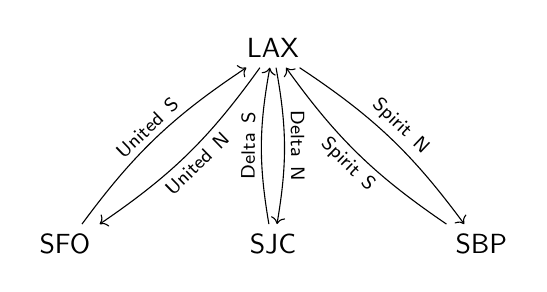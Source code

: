 \begin{tikzcd}[row sep =2cm, column sep = huge]
&\mathsf{LAX}\arrow[dl,bend left=10,"\mathsf{United}\ \mathsf{N}",sloped,swap]
\arrow[d,bend left=10,"\mathsf{Delta}\ \mathsf{N}",sloped]
\arrow[dr,bend left=10,"\mathsf{Spirit}\ \mathsf{N}",sloped]&\\
\mathsf{SFO}
\arrow[ur,bend left=10,"\mathsf{United}\ \mathsf{S}",sloped]&\mathsf{SJC}\arrow[u,bend left=10,"\mathsf{Delta}\ \mathsf{S}",sloped]&\mathsf{SBP}\arrow[ul,bend left=10,"\mathsf{Spirit}\ \mathsf{S}",sloped,swap]
\end{tikzcd}